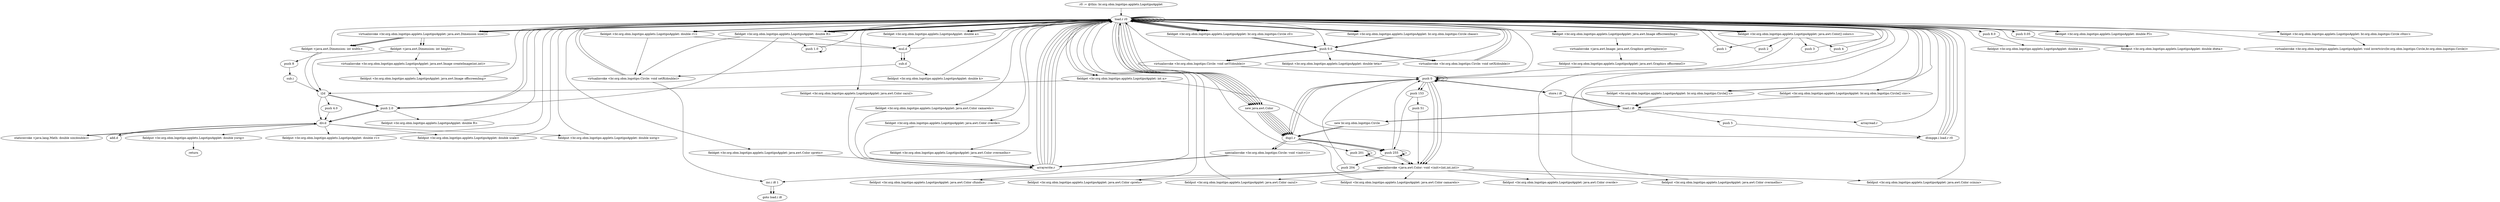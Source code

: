 digraph "" {
    "r0 := @this: br.org.obm.logotipo.applets.LogotipoApplet"
    "load.r r0"
    "r0 := @this: br.org.obm.logotipo.applets.LogotipoApplet"->"load.r r0";
    "load.r r0"->"load.r r0";
    "load.r r0"->"load.r r0";
    "virtualinvoke <br.org.obm.logotipo.applets.LogotipoApplet: java.awt.Dimension size()>"
    "load.r r0"->"virtualinvoke <br.org.obm.logotipo.applets.LogotipoApplet: java.awt.Dimension size()>";
    "fieldget <java.awt.Dimension: int width>"
    "virtualinvoke <br.org.obm.logotipo.applets.LogotipoApplet: java.awt.Dimension size()>"->"fieldget <java.awt.Dimension: int width>";
    "fieldget <java.awt.Dimension: int width>"->"load.r r0";
    "load.r r0"->"virtualinvoke <br.org.obm.logotipo.applets.LogotipoApplet: java.awt.Dimension size()>";
    "fieldget <java.awt.Dimension: int height>"
    "virtualinvoke <br.org.obm.logotipo.applets.LogotipoApplet: java.awt.Dimension size()>"->"fieldget <java.awt.Dimension: int height>";
    "virtualinvoke <br.org.obm.logotipo.applets.LogotipoApplet: java.awt.Image createImage(int,int)>"
    "fieldget <java.awt.Dimension: int height>"->"virtualinvoke <br.org.obm.logotipo.applets.LogotipoApplet: java.awt.Image createImage(int,int)>";
    "fieldput <br.org.obm.logotipo.applets.LogotipoApplet: java.awt.Image offscreenImg>"
    "virtualinvoke <br.org.obm.logotipo.applets.LogotipoApplet: java.awt.Image createImage(int,int)>"->"fieldput <br.org.obm.logotipo.applets.LogotipoApplet: java.awt.Image offscreenImg>";
    "fieldput <br.org.obm.logotipo.applets.LogotipoApplet: java.awt.Image offscreenImg>"->"load.r r0";
    "load.r r0"->"load.r r0";
    "fieldget <br.org.obm.logotipo.applets.LogotipoApplet: java.awt.Image offscreenImg>"
    "load.r r0"->"fieldget <br.org.obm.logotipo.applets.LogotipoApplet: java.awt.Image offscreenImg>";
    "virtualinvoke <java.awt.Image: java.awt.Graphics getGraphics()>"
    "fieldget <br.org.obm.logotipo.applets.LogotipoApplet: java.awt.Image offscreenImg>"->"virtualinvoke <java.awt.Image: java.awt.Graphics getGraphics()>";
    "fieldput <br.org.obm.logotipo.applets.LogotipoApplet: java.awt.Graphics offscreenG>"
    "virtualinvoke <java.awt.Image: java.awt.Graphics getGraphics()>"->"fieldput <br.org.obm.logotipo.applets.LogotipoApplet: java.awt.Graphics offscreenG>";
    "push 0"
    "fieldput <br.org.obm.logotipo.applets.LogotipoApplet: java.awt.Graphics offscreenG>"->"push 0";
    "store.i i8"
    "push 0"->"store.i i8";
    "load.i i8"
    "store.i i8"->"load.i i8";
    "push 5"
    "load.i i8"->"push 5";
    "ifcmpge.i load.r r0"
    "push 5"->"ifcmpge.i load.r r0";
    "ifcmpge.i load.r r0"->"load.r r0";
    "fieldget <br.org.obm.logotipo.applets.LogotipoApplet: br.org.obm.logotipo.Circle[] c>"
    "load.r r0"->"fieldget <br.org.obm.logotipo.applets.LogotipoApplet: br.org.obm.logotipo.Circle[] c>";
    "fieldget <br.org.obm.logotipo.applets.LogotipoApplet: br.org.obm.logotipo.Circle[] c>"->"load.i i8";
    "new br.org.obm.logotipo.Circle"
    "load.i i8"->"new br.org.obm.logotipo.Circle";
    "dup1.r"
    "new br.org.obm.logotipo.Circle"->"dup1.r";
    "specialinvoke <br.org.obm.logotipo.Circle: void <init>()>"
    "dup1.r"->"specialinvoke <br.org.obm.logotipo.Circle: void <init>()>";
    "arraywrite.r"
    "specialinvoke <br.org.obm.logotipo.Circle: void <init>()>"->"arraywrite.r";
    "arraywrite.r"->"load.r r0";
    "fieldget <br.org.obm.logotipo.applets.LogotipoApplet: br.org.obm.logotipo.Circle[] cinv>"
    "load.r r0"->"fieldget <br.org.obm.logotipo.applets.LogotipoApplet: br.org.obm.logotipo.Circle[] cinv>";
    "fieldget <br.org.obm.logotipo.applets.LogotipoApplet: br.org.obm.logotipo.Circle[] cinv>"->"load.i i8";
    "load.i i8"->"new br.org.obm.logotipo.Circle";
    "new br.org.obm.logotipo.Circle"->"dup1.r";
    "dup1.r"->"specialinvoke <br.org.obm.logotipo.Circle: void <init>()>";
    "specialinvoke <br.org.obm.logotipo.Circle: void <init>()>"->"arraywrite.r";
    "inc.i i8 1"
    "arraywrite.r"->"inc.i i8 1";
    "goto load.i i8"
    "inc.i i8 1"->"goto load.i i8";
    "ifcmpge.i load.r r0"->"load.r r0";
    "new java.awt.Color"
    "load.r r0"->"new java.awt.Color";
    "new java.awt.Color"->"dup1.r";
    "push 255"
    "dup1.r"->"push 255";
    "push 255"->"push 255";
    "push 255"->"push 255";
    "specialinvoke <java.awt.Color: void <init>(int,int,int)>"
    "push 255"->"specialinvoke <java.awt.Color: void <init>(int,int,int)>";
    "fieldput <br.org.obm.logotipo.applets.LogotipoApplet: java.awt.Color cfundo>"
    "specialinvoke <java.awt.Color: void <init>(int,int,int)>"->"fieldput <br.org.obm.logotipo.applets.LogotipoApplet: java.awt.Color cfundo>";
    "fieldput <br.org.obm.logotipo.applets.LogotipoApplet: java.awt.Color cfundo>"->"load.r r0";
    "load.r r0"->"new java.awt.Color";
    "new java.awt.Color"->"dup1.r";
    "dup1.r"->"push 0";
    "push 0"->"push 0";
    "push 0"->"push 0";
    "push 0"->"specialinvoke <java.awt.Color: void <init>(int,int,int)>";
    "fieldput <br.org.obm.logotipo.applets.LogotipoApplet: java.awt.Color cpreto>"
    "specialinvoke <java.awt.Color: void <init>(int,int,int)>"->"fieldput <br.org.obm.logotipo.applets.LogotipoApplet: java.awt.Color cpreto>";
    "fieldput <br.org.obm.logotipo.applets.LogotipoApplet: java.awt.Color cpreto>"->"load.r r0";
    "load.r r0"->"new java.awt.Color";
    "new java.awt.Color"->"dup1.r";
    "dup1.r"->"push 0";
    "push 153"
    "push 0"->"push 153";
    "push 153"->"push 255";
    "push 255"->"specialinvoke <java.awt.Color: void <init>(int,int,int)>";
    "fieldput <br.org.obm.logotipo.applets.LogotipoApplet: java.awt.Color cazul>"
    "specialinvoke <java.awt.Color: void <init>(int,int,int)>"->"fieldput <br.org.obm.logotipo.applets.LogotipoApplet: java.awt.Color cazul>";
    "fieldput <br.org.obm.logotipo.applets.LogotipoApplet: java.awt.Color cazul>"->"load.r r0";
    "load.r r0"->"new java.awt.Color";
    "new java.awt.Color"->"dup1.r";
    "dup1.r"->"push 255";
    "push 204"
    "push 255"->"push 204";
    "push 204"->"push 0";
    "push 0"->"specialinvoke <java.awt.Color: void <init>(int,int,int)>";
    "fieldput <br.org.obm.logotipo.applets.LogotipoApplet: java.awt.Color camarelo>"
    "specialinvoke <java.awt.Color: void <init>(int,int,int)>"->"fieldput <br.org.obm.logotipo.applets.LogotipoApplet: java.awt.Color camarelo>";
    "fieldput <br.org.obm.logotipo.applets.LogotipoApplet: java.awt.Color camarelo>"->"load.r r0";
    "load.r r0"->"new java.awt.Color";
    "new java.awt.Color"->"dup1.r";
    "dup1.r"->"push 0";
    "push 0"->"push 153";
    "push 51"
    "push 153"->"push 51";
    "push 51"->"specialinvoke <java.awt.Color: void <init>(int,int,int)>";
    "fieldput <br.org.obm.logotipo.applets.LogotipoApplet: java.awt.Color cverde>"
    "specialinvoke <java.awt.Color: void <init>(int,int,int)>"->"fieldput <br.org.obm.logotipo.applets.LogotipoApplet: java.awt.Color cverde>";
    "fieldput <br.org.obm.logotipo.applets.LogotipoApplet: java.awt.Color cverde>"->"load.r r0";
    "load.r r0"->"new java.awt.Color";
    "new java.awt.Color"->"dup1.r";
    "dup1.r"->"push 255";
    "push 255"->"push 0";
    "push 0"->"push 0";
    "push 0"->"specialinvoke <java.awt.Color: void <init>(int,int,int)>";
    "fieldput <br.org.obm.logotipo.applets.LogotipoApplet: java.awt.Color cvermelho>"
    "specialinvoke <java.awt.Color: void <init>(int,int,int)>"->"fieldput <br.org.obm.logotipo.applets.LogotipoApplet: java.awt.Color cvermelho>";
    "fieldput <br.org.obm.logotipo.applets.LogotipoApplet: java.awt.Color cvermelho>"->"load.r r0";
    "load.r r0"->"new java.awt.Color";
    "new java.awt.Color"->"dup1.r";
    "push 201"
    "dup1.r"->"push 201";
    "push 201"->"push 201";
    "push 201"->"push 201";
    "push 201"->"specialinvoke <java.awt.Color: void <init>(int,int,int)>";
    "fieldput <br.org.obm.logotipo.applets.LogotipoApplet: java.awt.Color ccinza>"
    "specialinvoke <java.awt.Color: void <init>(int,int,int)>"->"fieldput <br.org.obm.logotipo.applets.LogotipoApplet: java.awt.Color ccinza>";
    "fieldput <br.org.obm.logotipo.applets.LogotipoApplet: java.awt.Color ccinza>"->"load.r r0";
    "fieldget <br.org.obm.logotipo.applets.LogotipoApplet: java.awt.Color[] colors>"
    "load.r r0"->"fieldget <br.org.obm.logotipo.applets.LogotipoApplet: java.awt.Color[] colors>";
    "fieldget <br.org.obm.logotipo.applets.LogotipoApplet: java.awt.Color[] colors>"->"push 0";
    "push 0"->"load.r r0";
    "fieldget <br.org.obm.logotipo.applets.LogotipoApplet: java.awt.Color cpreto>"
    "load.r r0"->"fieldget <br.org.obm.logotipo.applets.LogotipoApplet: java.awt.Color cpreto>";
    "fieldget <br.org.obm.logotipo.applets.LogotipoApplet: java.awt.Color cpreto>"->"arraywrite.r";
    "arraywrite.r"->"load.r r0";
    "load.r r0"->"fieldget <br.org.obm.logotipo.applets.LogotipoApplet: java.awt.Color[] colors>";
    "push 1"
    "fieldget <br.org.obm.logotipo.applets.LogotipoApplet: java.awt.Color[] colors>"->"push 1";
    "push 1"->"load.r r0";
    "fieldget <br.org.obm.logotipo.applets.LogotipoApplet: java.awt.Color cazul>"
    "load.r r0"->"fieldget <br.org.obm.logotipo.applets.LogotipoApplet: java.awt.Color cazul>";
    "fieldget <br.org.obm.logotipo.applets.LogotipoApplet: java.awt.Color cazul>"->"arraywrite.r";
    "arraywrite.r"->"load.r r0";
    "load.r r0"->"fieldget <br.org.obm.logotipo.applets.LogotipoApplet: java.awt.Color[] colors>";
    "push 2"
    "fieldget <br.org.obm.logotipo.applets.LogotipoApplet: java.awt.Color[] colors>"->"push 2";
    "push 2"->"load.r r0";
    "fieldget <br.org.obm.logotipo.applets.LogotipoApplet: java.awt.Color camarelo>"
    "load.r r0"->"fieldget <br.org.obm.logotipo.applets.LogotipoApplet: java.awt.Color camarelo>";
    "fieldget <br.org.obm.logotipo.applets.LogotipoApplet: java.awt.Color camarelo>"->"arraywrite.r";
    "arraywrite.r"->"load.r r0";
    "load.r r0"->"fieldget <br.org.obm.logotipo.applets.LogotipoApplet: java.awt.Color[] colors>";
    "push 3"
    "fieldget <br.org.obm.logotipo.applets.LogotipoApplet: java.awt.Color[] colors>"->"push 3";
    "push 3"->"load.r r0";
    "fieldget <br.org.obm.logotipo.applets.LogotipoApplet: java.awt.Color cverde>"
    "load.r r0"->"fieldget <br.org.obm.logotipo.applets.LogotipoApplet: java.awt.Color cverde>";
    "fieldget <br.org.obm.logotipo.applets.LogotipoApplet: java.awt.Color cverde>"->"arraywrite.r";
    "arraywrite.r"->"load.r r0";
    "load.r r0"->"fieldget <br.org.obm.logotipo.applets.LogotipoApplet: java.awt.Color[] colors>";
    "push 4"
    "fieldget <br.org.obm.logotipo.applets.LogotipoApplet: java.awt.Color[] colors>"->"push 4";
    "push 4"->"load.r r0";
    "fieldget <br.org.obm.logotipo.applets.LogotipoApplet: java.awt.Color cvermelho>"
    "load.r r0"->"fieldget <br.org.obm.logotipo.applets.LogotipoApplet: java.awt.Color cvermelho>";
    "fieldget <br.org.obm.logotipo.applets.LogotipoApplet: java.awt.Color cvermelho>"->"arraywrite.r";
    "arraywrite.r"->"load.r r0";
    "push 2.0"
    "load.r r0"->"push 2.0";
    "fieldput <br.org.obm.logotipo.applets.LogotipoApplet: double R>"
    "push 2.0"->"fieldput <br.org.obm.logotipo.applets.LogotipoApplet: double R>";
    "fieldput <br.org.obm.logotipo.applets.LogotipoApplet: double R>"->"load.r r0";
    "push 8.0"
    "load.r r0"->"push 8.0";
    "fieldput <br.org.obm.logotipo.applets.LogotipoApplet: double a>"
    "push 8.0"->"fieldput <br.org.obm.logotipo.applets.LogotipoApplet: double a>";
    "fieldput <br.org.obm.logotipo.applets.LogotipoApplet: double a>"->"load.r r0";
    "load.r r0"->"load.r r0";
    "fieldget <br.org.obm.logotipo.applets.LogotipoApplet: double a>"
    "load.r r0"->"fieldget <br.org.obm.logotipo.applets.LogotipoApplet: double a>";
    "fieldget <br.org.obm.logotipo.applets.LogotipoApplet: double a>"->"load.r r0";
    "load.r r0"->"fieldget <br.org.obm.logotipo.applets.LogotipoApplet: double a>";
    "mul.d"
    "fieldget <br.org.obm.logotipo.applets.LogotipoApplet: double a>"->"mul.d";
    "mul.d"->"load.r r0";
    "fieldget <br.org.obm.logotipo.applets.LogotipoApplet: double R>"
    "load.r r0"->"fieldget <br.org.obm.logotipo.applets.LogotipoApplet: double R>";
    "fieldget <br.org.obm.logotipo.applets.LogotipoApplet: double R>"->"load.r r0";
    "load.r r0"->"fieldget <br.org.obm.logotipo.applets.LogotipoApplet: double R>";
    "fieldget <br.org.obm.logotipo.applets.LogotipoApplet: double R>"->"mul.d";
    "sub.d"
    "mul.d"->"sub.d";
    "fieldput <br.org.obm.logotipo.applets.LogotipoApplet: double k>"
    "sub.d"->"fieldput <br.org.obm.logotipo.applets.LogotipoApplet: double k>";
    "fieldput <br.org.obm.logotipo.applets.LogotipoApplet: double k>"->"load.r r0";
    "push 0.0"
    "load.r r0"->"push 0.0";
    "fieldput <br.org.obm.logotipo.applets.LogotipoApplet: double teta>"
    "push 0.0"->"fieldput <br.org.obm.logotipo.applets.LogotipoApplet: double teta>";
    "fieldput <br.org.obm.logotipo.applets.LogotipoApplet: double teta>"->"load.r r0";
    "push 0.05"
    "load.r r0"->"push 0.05";
    "fieldput <br.org.obm.logotipo.applets.LogotipoApplet: double dteta>"
    "push 0.05"->"fieldput <br.org.obm.logotipo.applets.LogotipoApplet: double dteta>";
    "fieldput <br.org.obm.logotipo.applets.LogotipoApplet: double dteta>"->"load.r r0";
    "fieldget <br.org.obm.logotipo.applets.LogotipoApplet: br.org.obm.logotipo.Circle cbase>"
    "load.r r0"->"fieldget <br.org.obm.logotipo.applets.LogotipoApplet: br.org.obm.logotipo.Circle cbase>";
    "fieldget <br.org.obm.logotipo.applets.LogotipoApplet: br.org.obm.logotipo.Circle cbase>"->"push 0.0";
    "virtualinvoke <br.org.obm.logotipo.Circle: void setX(double)>"
    "push 0.0"->"virtualinvoke <br.org.obm.logotipo.Circle: void setX(double)>";
    "virtualinvoke <br.org.obm.logotipo.Circle: void setX(double)>"->"load.r r0";
    "load.r r0"->"fieldget <br.org.obm.logotipo.applets.LogotipoApplet: br.org.obm.logotipo.Circle cbase>";
    "fieldget <br.org.obm.logotipo.applets.LogotipoApplet: br.org.obm.logotipo.Circle cbase>"->"push 0.0";
    "virtualinvoke <br.org.obm.logotipo.Circle: void setY(double)>"
    "push 0.0"->"virtualinvoke <br.org.obm.logotipo.Circle: void setY(double)>";
    "virtualinvoke <br.org.obm.logotipo.Circle: void setY(double)>"->"load.r r0";
    "load.r r0"->"fieldget <br.org.obm.logotipo.applets.LogotipoApplet: br.org.obm.logotipo.Circle cbase>";
    "fieldget <br.org.obm.logotipo.applets.LogotipoApplet: br.org.obm.logotipo.Circle cbase>"->"load.r r0";
    "load.r r0"->"fieldget <br.org.obm.logotipo.applets.LogotipoApplet: double R>";
    "virtualinvoke <br.org.obm.logotipo.Circle: void setR(double)>"
    "fieldget <br.org.obm.logotipo.applets.LogotipoApplet: double R>"->"virtualinvoke <br.org.obm.logotipo.Circle: void setR(double)>";
    "virtualinvoke <br.org.obm.logotipo.Circle: void setR(double)>"->"load.r r0";
    "load.r r0"->"load.r r0";
    "load.r r0"->"fieldget <br.org.obm.logotipo.applets.LogotipoApplet: double R>";
    "push 1.0"
    "fieldget <br.org.obm.logotipo.applets.LogotipoApplet: double R>"->"push 1.0";
    "push 1.0"->"push 1.0";
    "push 1.0"->"load.r r0";
    "fieldget <br.org.obm.logotipo.applets.LogotipoApplet: double PI>"
    "load.r r0"->"fieldget <br.org.obm.logotipo.applets.LogotipoApplet: double PI>";
    "fieldget <br.org.obm.logotipo.applets.LogotipoApplet: double PI>"->"load.r r0";
    "fieldget <br.org.obm.logotipo.applets.LogotipoApplet: int n>"
    "load.r r0"->"fieldget <br.org.obm.logotipo.applets.LogotipoApplet: int n>";
    "i2d"
    "fieldget <br.org.obm.logotipo.applets.LogotipoApplet: int n>"->"i2d";
    "div.d"
    "i2d"->"div.d";
    "staticinvoke <java.lang.Math: double sin(double)>"
    "div.d"->"staticinvoke <java.lang.Math: double sin(double)>";
    "staticinvoke <java.lang.Math: double sin(double)>"->"div.d";
    "add.d"
    "div.d"->"add.d";
    "add.d"->"div.d";
    "fieldput <br.org.obm.logotipo.applets.LogotipoApplet: double r1>"
    "div.d"->"fieldput <br.org.obm.logotipo.applets.LogotipoApplet: double r1>";
    "fieldput <br.org.obm.logotipo.applets.LogotipoApplet: double r1>"->"load.r r0";
    "fieldget <br.org.obm.logotipo.applets.LogotipoApplet: br.org.obm.logotipo.Circle c0>"
    "load.r r0"->"fieldget <br.org.obm.logotipo.applets.LogotipoApplet: br.org.obm.logotipo.Circle c0>";
    "fieldget <br.org.obm.logotipo.applets.LogotipoApplet: br.org.obm.logotipo.Circle c0>"->"load.r r0";
    "load.r r0"->"fieldget <br.org.obm.logotipo.applets.LogotipoApplet: double R>";
    "fieldget <br.org.obm.logotipo.applets.LogotipoApplet: double R>"->"push 2.0";
    "push 2.0"->"load.r r0";
    "fieldget <br.org.obm.logotipo.applets.LogotipoApplet: double r1>"
    "load.r r0"->"fieldget <br.org.obm.logotipo.applets.LogotipoApplet: double r1>";
    "fieldget <br.org.obm.logotipo.applets.LogotipoApplet: double r1>"->"mul.d";
    "mul.d"->"sub.d";
    "sub.d"->"virtualinvoke <br.org.obm.logotipo.Circle: void setR(double)>";
    "virtualinvoke <br.org.obm.logotipo.Circle: void setR(double)>"->"load.r r0";
    "load.r r0"->"fieldget <br.org.obm.logotipo.applets.LogotipoApplet: br.org.obm.logotipo.Circle c0>";
    "fieldget <br.org.obm.logotipo.applets.LogotipoApplet: br.org.obm.logotipo.Circle c0>"->"push 0.0";
    "push 0.0"->"virtualinvoke <br.org.obm.logotipo.Circle: void setX(double)>";
    "virtualinvoke <br.org.obm.logotipo.Circle: void setX(double)>"->"load.r r0";
    "load.r r0"->"fieldget <br.org.obm.logotipo.applets.LogotipoApplet: br.org.obm.logotipo.Circle c0>";
    "fieldget <br.org.obm.logotipo.applets.LogotipoApplet: br.org.obm.logotipo.Circle c0>"->"push 0.0";
    "push 0.0"->"virtualinvoke <br.org.obm.logotipo.Circle: void setY(double)>";
    "virtualinvoke <br.org.obm.logotipo.Circle: void setY(double)>"->"push 0";
    "push 0"->"store.i i8";
    "store.i i8"->"load.i i8";
    "load.i i8"->"load.r r0";
    "load.r r0"->"fieldget <br.org.obm.logotipo.applets.LogotipoApplet: int n>";
    "fieldget <br.org.obm.logotipo.applets.LogotipoApplet: int n>"->"ifcmpge.i load.r r0";
    "ifcmpge.i load.r r0"->"load.r r0";
    "load.r r0"->"fieldget <br.org.obm.logotipo.applets.LogotipoApplet: br.org.obm.logotipo.Circle[] c>";
    "fieldget <br.org.obm.logotipo.applets.LogotipoApplet: br.org.obm.logotipo.Circle[] c>"->"load.i i8";
    "arrayread.r"
    "load.i i8"->"arrayread.r";
    "arrayread.r"->"load.r r0";
    "load.r r0"->"fieldget <br.org.obm.logotipo.applets.LogotipoApplet: double r1>";
    "fieldget <br.org.obm.logotipo.applets.LogotipoApplet: double r1>"->"virtualinvoke <br.org.obm.logotipo.Circle: void setR(double)>";
    "virtualinvoke <br.org.obm.logotipo.Circle: void setR(double)>"->"inc.i i8 1";
    "inc.i i8 1"->"goto load.i i8";
    "ifcmpge.i load.r r0"->"load.r r0";
    "load.r r0"->"load.r r0";
    "load.r r0"->"fieldget <br.org.obm.logotipo.applets.LogotipoApplet: br.org.obm.logotipo.Circle c0>";
    "fieldget <br.org.obm.logotipo.applets.LogotipoApplet: br.org.obm.logotipo.Circle c0>"->"load.r r0";
    "fieldget <br.org.obm.logotipo.applets.LogotipoApplet: br.org.obm.logotipo.Circle c0inv>"
    "load.r r0"->"fieldget <br.org.obm.logotipo.applets.LogotipoApplet: br.org.obm.logotipo.Circle c0inv>";
    "virtualinvoke <br.org.obm.logotipo.applets.LogotipoApplet: void invertcirc(br.org.obm.logotipo.Circle,br.org.obm.logotipo.Circle)>"
    "fieldget <br.org.obm.logotipo.applets.LogotipoApplet: br.org.obm.logotipo.Circle c0inv>"->"virtualinvoke <br.org.obm.logotipo.applets.LogotipoApplet: void invertcirc(br.org.obm.logotipo.Circle,br.org.obm.logotipo.Circle)>";
    "virtualinvoke <br.org.obm.logotipo.applets.LogotipoApplet: void invertcirc(br.org.obm.logotipo.Circle,br.org.obm.logotipo.Circle)>"->"load.r r0";
    "load.r r0"->"load.r r0";
    "load.r r0"->"virtualinvoke <br.org.obm.logotipo.applets.LogotipoApplet: java.awt.Dimension size()>";
    "virtualinvoke <br.org.obm.logotipo.applets.LogotipoApplet: java.awt.Dimension size()>"->"fieldget <java.awt.Dimension: int width>";
    "push 8"
    "fieldget <java.awt.Dimension: int width>"->"push 8";
    "sub.i"
    "push 8"->"sub.i";
    "sub.i"->"i2d";
    "push 4.0"
    "i2d"->"push 4.0";
    "push 4.0"->"div.d";
    "fieldput <br.org.obm.logotipo.applets.LogotipoApplet: double scale>"
    "div.d"->"fieldput <br.org.obm.logotipo.applets.LogotipoApplet: double scale>";
    "fieldput <br.org.obm.logotipo.applets.LogotipoApplet: double scale>"->"load.r r0";
    "load.r r0"->"load.r r0";
    "load.r r0"->"virtualinvoke <br.org.obm.logotipo.applets.LogotipoApplet: java.awt.Dimension size()>";
    "virtualinvoke <br.org.obm.logotipo.applets.LogotipoApplet: java.awt.Dimension size()>"->"fieldget <java.awt.Dimension: int width>";
    "fieldget <java.awt.Dimension: int width>"->"i2d";
    "i2d"->"push 2.0";
    "push 2.0"->"div.d";
    "fieldput <br.org.obm.logotipo.applets.LogotipoApplet: double xorig>"
    "div.d"->"fieldput <br.org.obm.logotipo.applets.LogotipoApplet: double xorig>";
    "fieldput <br.org.obm.logotipo.applets.LogotipoApplet: double xorig>"->"load.r r0";
    "load.r r0"->"load.r r0";
    "load.r r0"->"virtualinvoke <br.org.obm.logotipo.applets.LogotipoApplet: java.awt.Dimension size()>";
    "virtualinvoke <br.org.obm.logotipo.applets.LogotipoApplet: java.awt.Dimension size()>"->"fieldget <java.awt.Dimension: int height>";
    "fieldget <java.awt.Dimension: int height>"->"i2d";
    "i2d"->"push 2.0";
    "push 2.0"->"div.d";
    "fieldput <br.org.obm.logotipo.applets.LogotipoApplet: double yorig>"
    "div.d"->"fieldput <br.org.obm.logotipo.applets.LogotipoApplet: double yorig>";
    "return"
    "fieldput <br.org.obm.logotipo.applets.LogotipoApplet: double yorig>"->"return";
}
